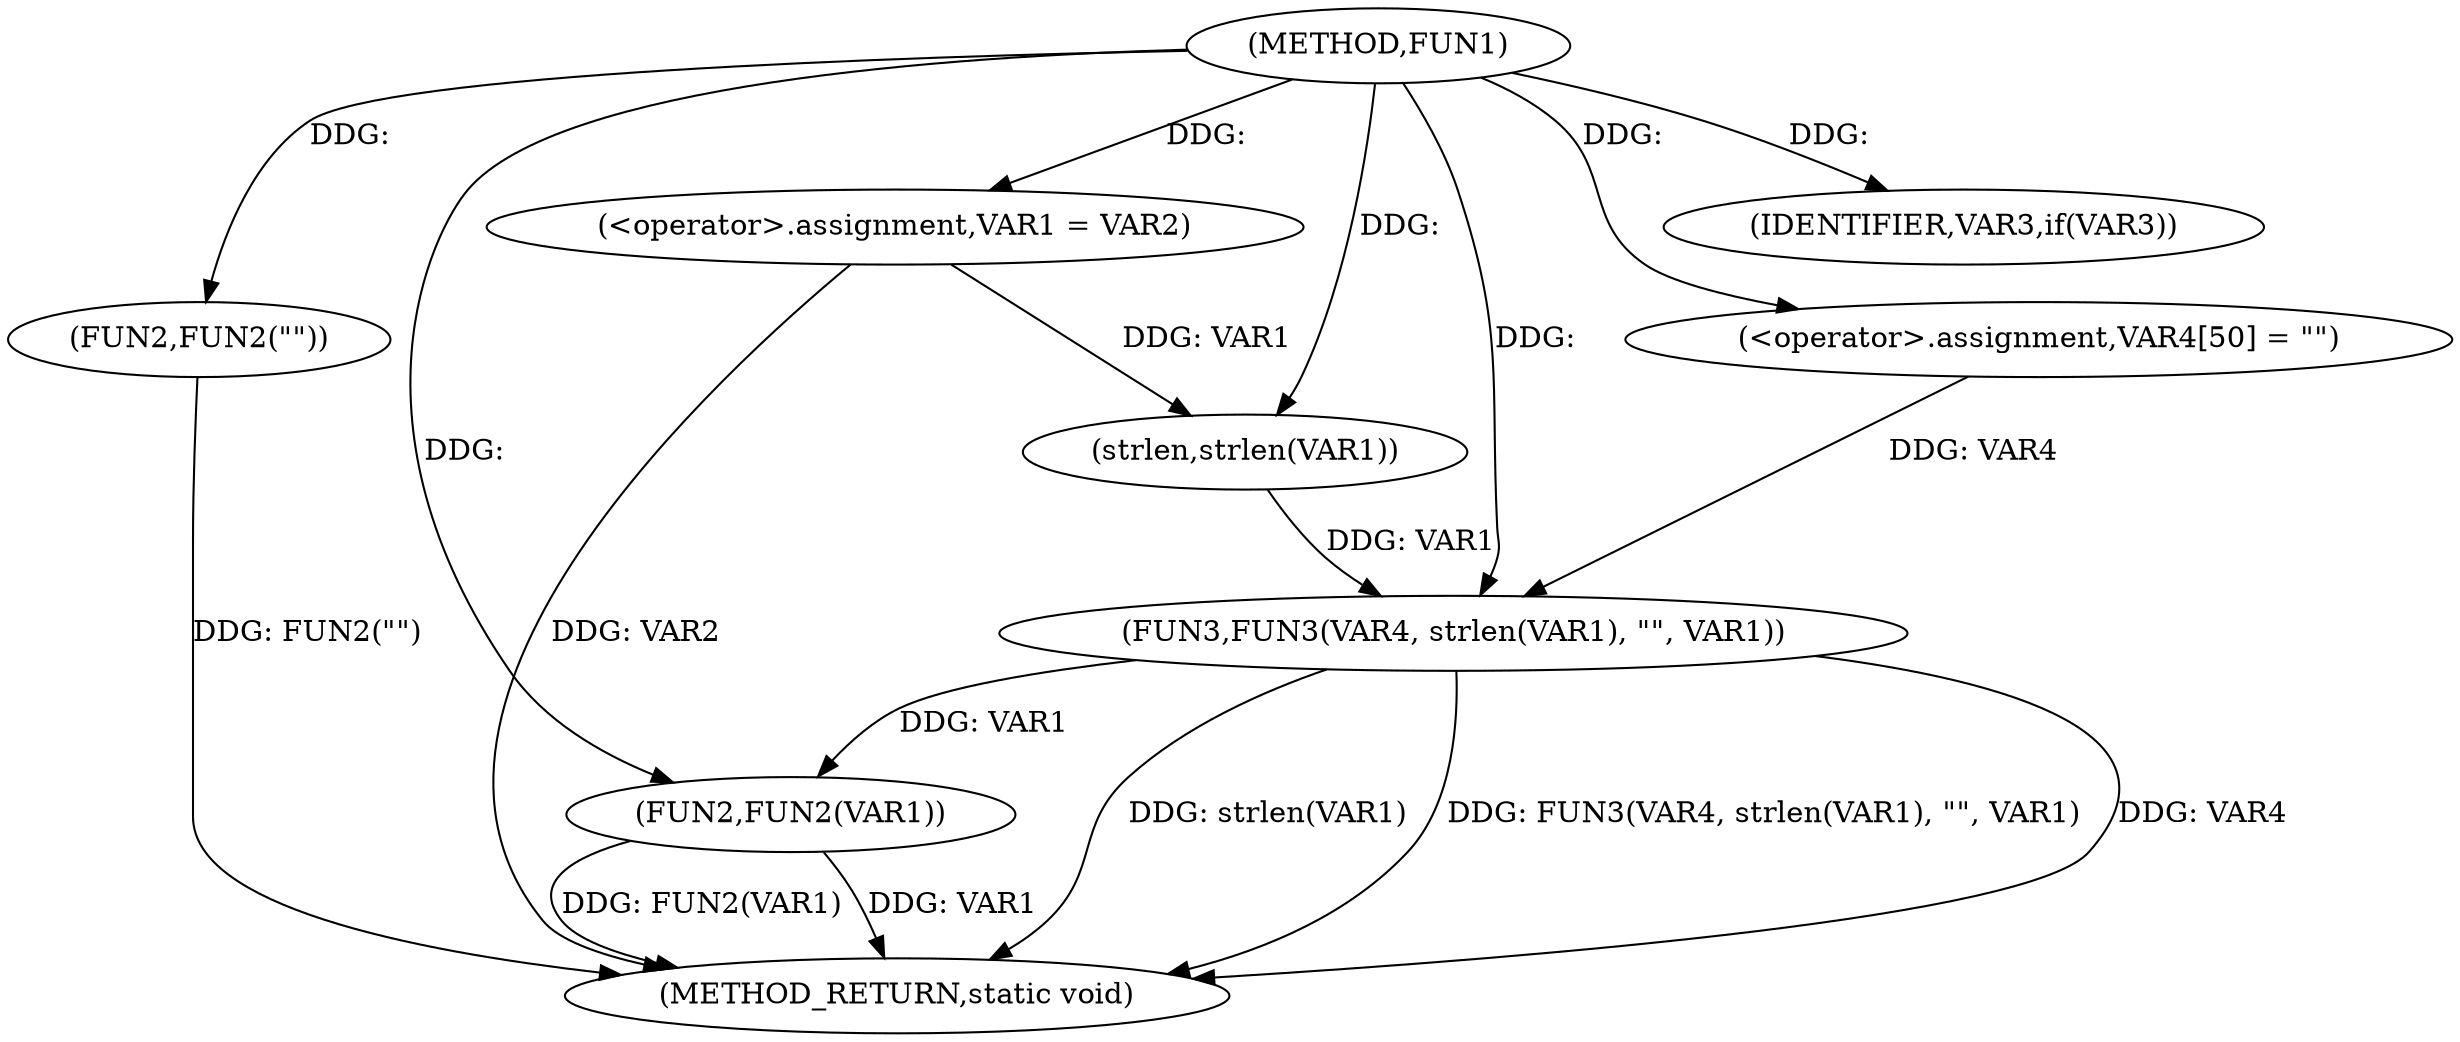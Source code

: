 digraph FUN1 {  
"1000100" [label = "(METHOD,FUN1)" ]
"1000127" [label = "(METHOD_RETURN,static void)" ]
"1000104" [label = "(<operator>.assignment,VAR1 = VAR2)" ]
"1000108" [label = "(IDENTIFIER,VAR3,if(VAR3))" ]
"1000110" [label = "(FUN2,FUN2(\"\"))" ]
"1000116" [label = "(<operator>.assignment,VAR4[50] = \"\")" ]
"1000119" [label = "(FUN3,FUN3(VAR4, strlen(VAR1), \"\", VAR1))" ]
"1000121" [label = "(strlen,strlen(VAR1))" ]
"1000125" [label = "(FUN2,FUN2(VAR1))" ]
  "1000125" -> "1000127"  [ label = "DDG: VAR1"] 
  "1000125" -> "1000127"  [ label = "DDG: FUN2(VAR1)"] 
  "1000119" -> "1000127"  [ label = "DDG: strlen(VAR1)"] 
  "1000119" -> "1000127"  [ label = "DDG: FUN3(VAR4, strlen(VAR1), \"\", VAR1)"] 
  "1000104" -> "1000127"  [ label = "DDG: VAR2"] 
  "1000110" -> "1000127"  [ label = "DDG: FUN2(\"\")"] 
  "1000119" -> "1000127"  [ label = "DDG: VAR4"] 
  "1000100" -> "1000104"  [ label = "DDG: "] 
  "1000100" -> "1000108"  [ label = "DDG: "] 
  "1000100" -> "1000110"  [ label = "DDG: "] 
  "1000100" -> "1000116"  [ label = "DDG: "] 
  "1000116" -> "1000119"  [ label = "DDG: VAR4"] 
  "1000100" -> "1000119"  [ label = "DDG: "] 
  "1000121" -> "1000119"  [ label = "DDG: VAR1"] 
  "1000104" -> "1000121"  [ label = "DDG: VAR1"] 
  "1000100" -> "1000121"  [ label = "DDG: "] 
  "1000119" -> "1000125"  [ label = "DDG: VAR1"] 
  "1000100" -> "1000125"  [ label = "DDG: "] 
}
